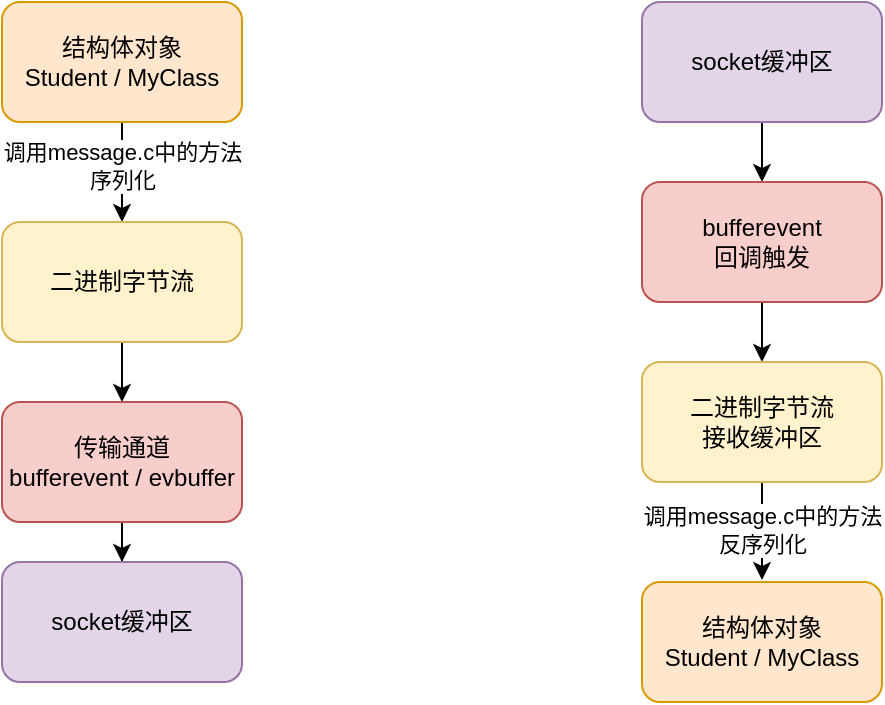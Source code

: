 <mxfile version="28.1.0">
  <diagram name="第 1 页" id="bHeD-zbfW_tD5q5CruoQ">
    <mxGraphModel dx="169" dy="625" grid="1" gridSize="10" guides="1" tooltips="1" connect="1" arrows="1" fold="1" page="1" pageScale="1" pageWidth="827" pageHeight="1169" math="0" shadow="0">
      <root>
        <mxCell id="0" />
        <mxCell id="1" parent="0" />
        <mxCell id="lm4zTS06JlCJqqm8C1mE-1" value="" style="edgeStyle=orthogonalEdgeStyle;rounded=0;orthogonalLoop=1;jettySize=auto;html=1;entryX=0.5;entryY=0;entryDx=0;entryDy=0;" edge="1" parent="1" source="lm4zTS06JlCJqqm8C1mE-3" target="lm4zTS06JlCJqqm8C1mE-5">
          <mxGeometry relative="1" as="geometry" />
        </mxCell>
        <mxCell id="lm4zTS06JlCJqqm8C1mE-2" value="调用message.c中的方法&lt;div&gt;序列化&lt;/div&gt;" style="edgeLabel;html=1;align=center;verticalAlign=middle;resizable=0;points=[];" vertex="1" connectable="0" parent="lm4zTS06JlCJqqm8C1mE-1">
          <mxGeometry x="-0.242" relative="1" as="geometry">
            <mxPoint y="3" as="offset" />
          </mxGeometry>
        </mxCell>
        <mxCell id="lm4zTS06JlCJqqm8C1mE-3" value="结构体对象&lt;div&gt;Student / MyClass&lt;/div&gt;" style="rounded=1;whiteSpace=wrap;html=1;fillColor=#ffe6cc;strokeColor=#d79b00;" vertex="1" parent="1">
          <mxGeometry x="970" y="410" width="120" height="60" as="geometry" />
        </mxCell>
        <mxCell id="lm4zTS06JlCJqqm8C1mE-4" value="" style="edgeStyle=orthogonalEdgeStyle;rounded=0;orthogonalLoop=1;jettySize=auto;html=1;entryX=0.5;entryY=0;entryDx=0;entryDy=0;" edge="1" parent="1" source="lm4zTS06JlCJqqm8C1mE-5" target="lm4zTS06JlCJqqm8C1mE-7">
          <mxGeometry relative="1" as="geometry" />
        </mxCell>
        <mxCell id="lm4zTS06JlCJqqm8C1mE-5" value="二进制字节流" style="rounded=1;whiteSpace=wrap;html=1;fillColor=#fff2cc;strokeColor=#d6b656;" vertex="1" parent="1">
          <mxGeometry x="970" y="520" width="120" height="60" as="geometry" />
        </mxCell>
        <mxCell id="lm4zTS06JlCJqqm8C1mE-6" value="" style="edgeStyle=orthogonalEdgeStyle;rounded=0;orthogonalLoop=1;jettySize=auto;html=1;" edge="1" parent="1" source="lm4zTS06JlCJqqm8C1mE-7" target="lm4zTS06JlCJqqm8C1mE-8">
          <mxGeometry relative="1" as="geometry" />
        </mxCell>
        <mxCell id="lm4zTS06JlCJqqm8C1mE-7" value="传输通道&lt;div&gt;bufferevent / evbuffer&lt;/div&gt;" style="rounded=1;whiteSpace=wrap;html=1;fillColor=#f8cecc;strokeColor=#b85450;" vertex="1" parent="1">
          <mxGeometry x="970" y="610" width="120" height="60" as="geometry" />
        </mxCell>
        <mxCell id="lm4zTS06JlCJqqm8C1mE-8" value="socket缓冲区" style="rounded=1;whiteSpace=wrap;html=1;fillColor=#e1d5e7;strokeColor=#9673a6;" vertex="1" parent="1">
          <mxGeometry x="970" y="690" width="120" height="60" as="geometry" />
        </mxCell>
        <mxCell id="lm4zTS06JlCJqqm8C1mE-9" value="" style="edgeStyle=orthogonalEdgeStyle;rounded=0;orthogonalLoop=1;jettySize=auto;html=1;" edge="1" parent="1" source="lm4zTS06JlCJqqm8C1mE-10" target="lm4zTS06JlCJqqm8C1mE-12">
          <mxGeometry relative="1" as="geometry" />
        </mxCell>
        <mxCell id="lm4zTS06JlCJqqm8C1mE-10" value="socket缓冲区" style="rounded=1;whiteSpace=wrap;html=1;fillColor=#e1d5e7;strokeColor=#9673a6;" vertex="1" parent="1">
          <mxGeometry x="1290" y="410" width="120" height="60" as="geometry" />
        </mxCell>
        <mxCell id="lm4zTS06JlCJqqm8C1mE-11" value="" style="edgeStyle=orthogonalEdgeStyle;rounded=0;orthogonalLoop=1;jettySize=auto;html=1;" edge="1" parent="1" source="lm4zTS06JlCJqqm8C1mE-12" target="lm4zTS06JlCJqqm8C1mE-14">
          <mxGeometry relative="1" as="geometry" />
        </mxCell>
        <mxCell id="lm4zTS06JlCJqqm8C1mE-12" value="&lt;div&gt;bufferevent&lt;/div&gt;&lt;div&gt;回调触发&lt;/div&gt;" style="rounded=1;whiteSpace=wrap;html=1;fillColor=#f8cecc;strokeColor=#b85450;" vertex="1" parent="1">
          <mxGeometry x="1290" y="500" width="120" height="60" as="geometry" />
        </mxCell>
        <mxCell id="lm4zTS06JlCJqqm8C1mE-13" value="调用message.c中的方法&lt;div&gt;反&lt;span style=&quot;background-color: light-dark(#ffffff, var(--ge-dark-color, #121212)); color: light-dark(rgb(0, 0, 0), rgb(255, 255, 255));&quot;&gt;序列化&lt;/span&gt;&lt;/div&gt;" style="edgeStyle=orthogonalEdgeStyle;rounded=0;orthogonalLoop=1;jettySize=auto;html=1;" edge="1" parent="1">
          <mxGeometry relative="1" as="geometry">
            <mxPoint x="1350" y="649.0" as="sourcePoint" />
            <mxPoint x="1350" y="699" as="targetPoint" />
          </mxGeometry>
        </mxCell>
        <mxCell id="lm4zTS06JlCJqqm8C1mE-14" value="二进制字节流&lt;div&gt;接收缓冲区&lt;/div&gt;" style="rounded=1;whiteSpace=wrap;html=1;fillColor=#fff2cc;strokeColor=#d6b656;" vertex="1" parent="1">
          <mxGeometry x="1290" y="590" width="120" height="60" as="geometry" />
        </mxCell>
        <mxCell id="lm4zTS06JlCJqqm8C1mE-15" value="结构体对象&lt;div&gt;Student / MyClass&lt;/div&gt;" style="rounded=1;whiteSpace=wrap;html=1;fillColor=#ffe6cc;strokeColor=#d79b00;" vertex="1" parent="1">
          <mxGeometry x="1290" y="700" width="120" height="60" as="geometry" />
        </mxCell>
      </root>
    </mxGraphModel>
  </diagram>
</mxfile>
